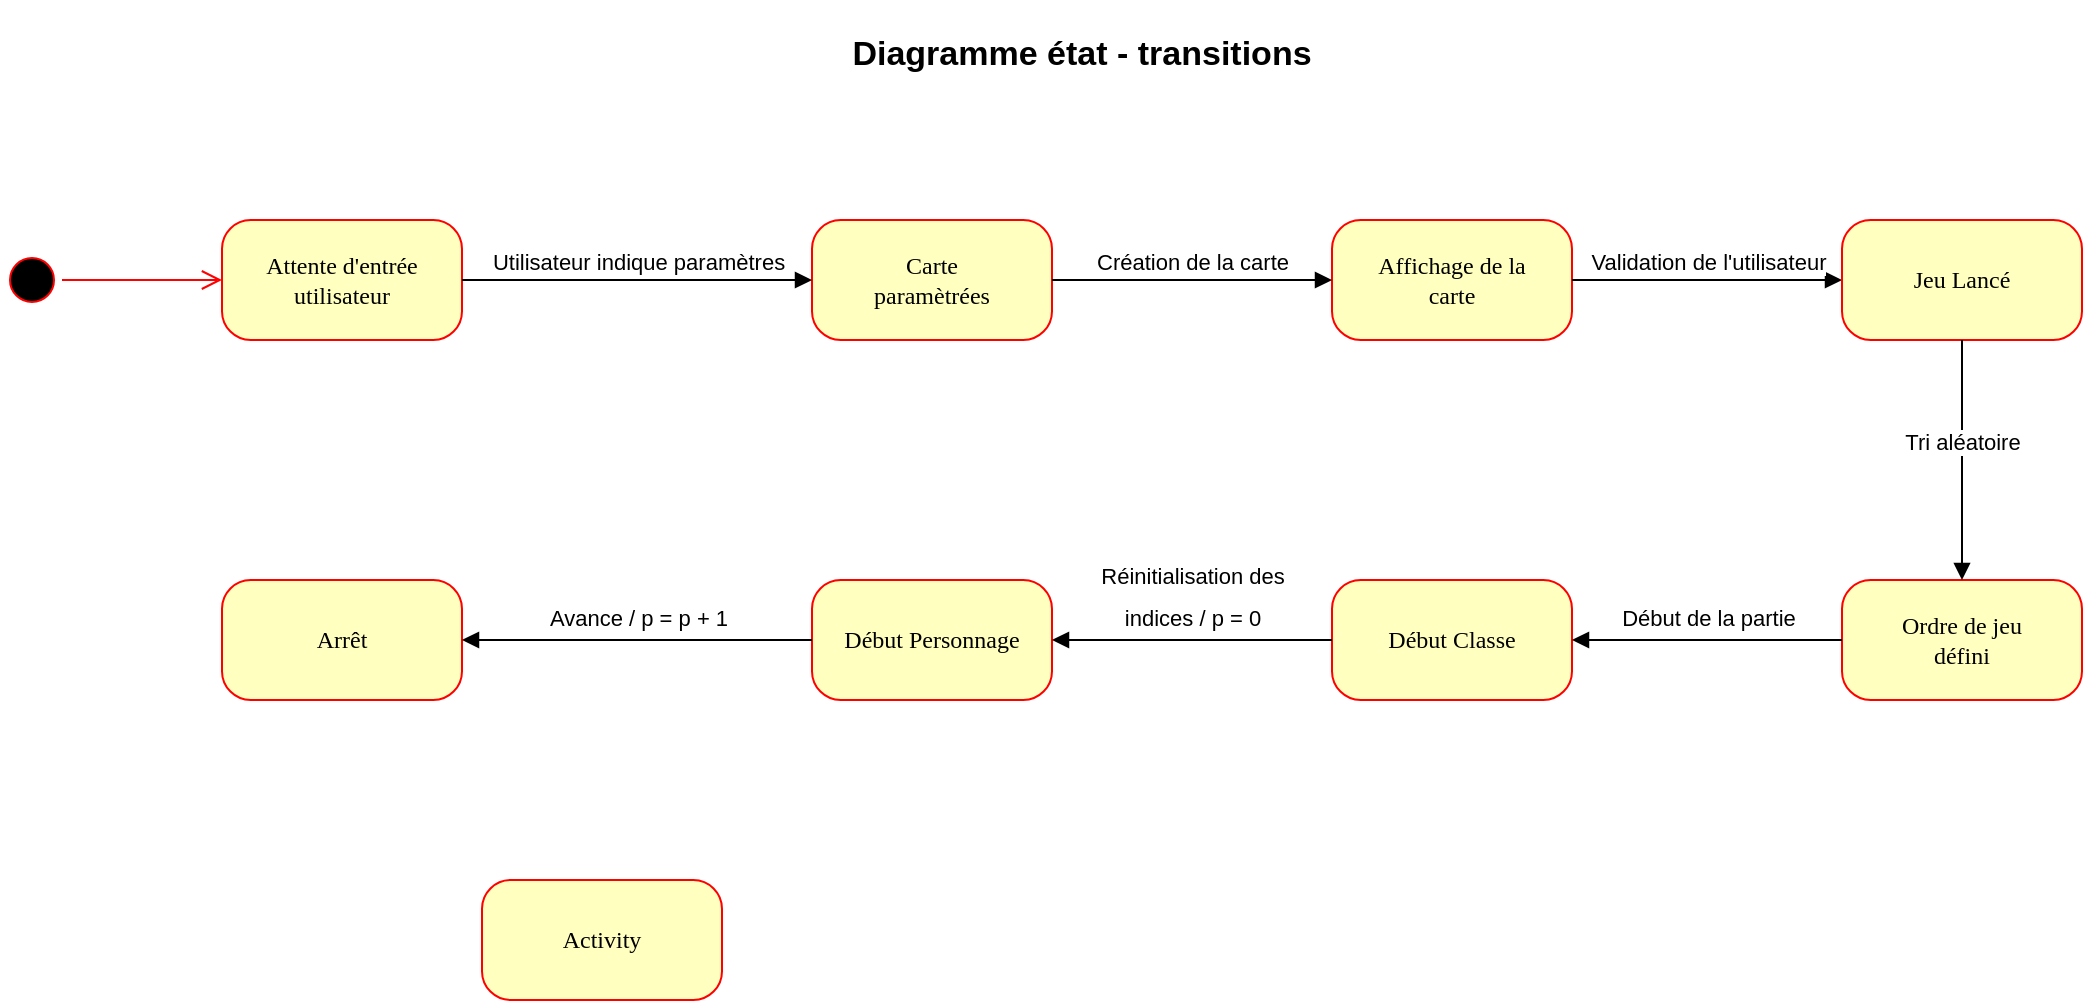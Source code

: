 <mxfile version="12.0.2" type="device" pages="1"><diagram name="Page-1" id="58cdce13-f638-feb5-8d6f-7d28b1aa9fa0"><mxGraphModel dx="1205" dy="634" grid="1" gridSize="10" guides="1" tooltips="1" connect="1" arrows="1" fold="1" page="1" pageScale="1" pageWidth="1100" pageHeight="850" background="#ffffff" math="0" shadow="0"><root><mxCell id="0"/><mxCell id="1" parent="0"/><mxCell id="382b91b5511bd0f7-1" value="" style="ellipse;html=1;shape=startState;fillColor=#000000;strokeColor=#ff0000;rounded=1;shadow=0;comic=0;labelBackgroundColor=none;fontFamily=Verdana;fontSize=12;fontColor=#000000;align=center;direction=south;" parent="1" vertex="1"><mxGeometry x="40" y="145" width="30" height="30" as="geometry"/></mxCell><mxCell id="382b91b5511bd0f7-6" value="Attente d'entrée utilisateur" style="rounded=1;whiteSpace=wrap;html=1;arcSize=24;fillColor=#ffffc0;strokeColor=#ff0000;shadow=0;comic=0;labelBackgroundColor=none;fontFamily=Verdana;fontSize=12;fontColor=#000000;align=center;" parent="1" vertex="1"><mxGeometry x="150" y="130" width="120" height="60" as="geometry"/></mxCell><mxCell id="382b91b5511bd0f7-7" value="&lt;div&gt;Carte &lt;br&gt;&lt;/div&gt;&lt;div&gt;paramètrées&lt;/div&gt;" style="rounded=1;whiteSpace=wrap;html=1;arcSize=24;fillColor=#ffffc0;strokeColor=#ff0000;shadow=0;comic=0;labelBackgroundColor=none;fontFamily=Verdana;fontSize=12;fontColor=#000000;align=center;" parent="1" vertex="1"><mxGeometry x="445" y="130" width="120" height="60" as="geometry"/></mxCell><mxCell id="382b91b5511bd0f7-9" value="&lt;div&gt;Affichage de la&lt;/div&gt;&lt;div&gt;carte&lt;br&gt;&lt;/div&gt;" style="rounded=1;whiteSpace=wrap;html=1;arcSize=24;fillColor=#ffffc0;strokeColor=#ff0000;shadow=0;comic=0;labelBackgroundColor=none;fontFamily=Verdana;fontSize=12;fontColor=#000000;align=center;" parent="1" vertex="1"><mxGeometry x="705" y="130" width="120" height="60" as="geometry"/></mxCell><mxCell id="382b91b5511bd0f7-10" value="Activity" style="rounded=1;whiteSpace=wrap;html=1;arcSize=24;fillColor=#ffffc0;strokeColor=#ff0000;shadow=0;comic=0;labelBackgroundColor=none;fontFamily=Verdana;fontSize=12;fontColor=#000000;align=center;" parent="1" vertex="1"><mxGeometry x="280" y="460" width="120" height="60" as="geometry"/></mxCell><mxCell id="2a3bc250acf0617d-9" style="edgeStyle=orthogonalEdgeStyle;html=1;labelBackgroundColor=none;endArrow=open;endSize=8;strokeColor=#ff0000;fontFamily=Verdana;fontSize=12;align=left;" parent="1" source="382b91b5511bd0f7-1" target="382b91b5511bd0f7-6" edge="1"><mxGeometry relative="1" as="geometry"/></mxCell><mxCell id="XSdmtjCTGofV4WeXrLUy-1" value="Validation de l'utilisateur" style="html=1;verticalAlign=bottom;endArrow=block;entryX=0;entryY=0.5;entryDx=0;entryDy=0;exitX=1;exitY=0.5;exitDx=0;exitDy=0;" edge="1" parent="1" source="382b91b5511bd0f7-9" target="XSdmtjCTGofV4WeXrLUy-7"><mxGeometry width="80" relative="1" as="geometry"><mxPoint x="850" y="160" as="sourcePoint"/><mxPoint x="930" y="160" as="targetPoint"/></mxGeometry></mxCell><mxCell id="XSdmtjCTGofV4WeXrLUy-2" value="Utilisateur indique paramètres" style="html=1;verticalAlign=bottom;endArrow=block;exitX=1;exitY=0.5;exitDx=0;exitDy=0;entryX=0;entryY=0.5;entryDx=0;entryDy=0;" edge="1" parent="1" source="382b91b5511bd0f7-6" target="382b91b5511bd0f7-7"><mxGeometry width="80" relative="1" as="geometry"><mxPoint x="280" y="160" as="sourcePoint"/><mxPoint x="360" y="160" as="targetPoint"/></mxGeometry></mxCell><mxCell id="XSdmtjCTGofV4WeXrLUy-3" value="&lt;div&gt;Création de la carte&lt;/div&gt;" style="html=1;verticalAlign=bottom;endArrow=block;entryX=0;entryY=0.5;entryDx=0;entryDy=0;exitX=1;exitY=0.5;exitDx=0;exitDy=0;" edge="1" parent="1" source="382b91b5511bd0f7-7" target="382b91b5511bd0f7-9"><mxGeometry width="80" relative="1" as="geometry"><mxPoint x="595" y="160" as="sourcePoint"/><mxPoint x="675" y="160" as="targetPoint"/></mxGeometry></mxCell><mxCell id="XSdmtjCTGofV4WeXrLUy-5" value="Diagramme état - transitions" style="text;align=center;fontStyle=1;verticalAlign=middle;spacingLeft=3;spacingRight=3;strokeColor=none;rotatable=0;points=[[0,0.5],[1,0.5]];portConstraint=eastwest;fontSize=17;" vertex="1" parent="1"><mxGeometry x="445" y="20" width="270" height="50" as="geometry"/></mxCell><mxCell id="XSdmtjCTGofV4WeXrLUy-7" value="Jeu Lancé" style="rounded=1;whiteSpace=wrap;html=1;arcSize=24;fillColor=#ffffc0;strokeColor=#ff0000;shadow=0;comic=0;labelBackgroundColor=none;fontFamily=Verdana;fontSize=12;fontColor=#000000;align=center;" vertex="1" parent="1"><mxGeometry x="960" y="130" width="120" height="60" as="geometry"/></mxCell><mxCell id="XSdmtjCTGofV4WeXrLUy-9" value="&lt;div&gt;Ordre de jeu &lt;br&gt;&lt;/div&gt;&lt;div&gt;défini&lt;/div&gt;" style="rounded=1;whiteSpace=wrap;html=1;arcSize=24;fillColor=#ffffc0;strokeColor=#ff0000;shadow=0;comic=0;labelBackgroundColor=none;fontFamily=Verdana;fontSize=12;fontColor=#000000;align=center;" vertex="1" parent="1"><mxGeometry x="960" y="310" width="120" height="60" as="geometry"/></mxCell><mxCell id="XSdmtjCTGofV4WeXrLUy-10" value="&lt;div style=&quot;font-size: 11px&quot;&gt;Tri aléatoire&lt;/div&gt;" style="html=1;verticalAlign=bottom;endArrow=block;fontSize=17;entryX=0.5;entryY=0;entryDx=0;entryDy=0;exitX=0.5;exitY=1;exitDx=0;exitDy=0;" edge="1" parent="1" source="XSdmtjCTGofV4WeXrLUy-7" target="XSdmtjCTGofV4WeXrLUy-9"><mxGeometry width="80" relative="1" as="geometry"><mxPoint x="1000" y="230" as="sourcePoint"/><mxPoint x="1080" y="230" as="targetPoint"/></mxGeometry></mxCell><mxCell id="XSdmtjCTGofV4WeXrLUy-11" value="Début Classe" style="rounded=1;whiteSpace=wrap;html=1;arcSize=24;fillColor=#ffffc0;strokeColor=#ff0000;shadow=0;comic=0;labelBackgroundColor=none;fontFamily=Verdana;fontSize=12;fontColor=#000000;align=center;" vertex="1" parent="1"><mxGeometry x="705" y="310" width="120" height="60" as="geometry"/></mxCell><mxCell id="XSdmtjCTGofV4WeXrLUy-12" value="&lt;font style=&quot;font-size: 11px&quot;&gt;Début de la partie&lt;/font&gt;" style="html=1;verticalAlign=bottom;endArrow=block;fontSize=17;entryX=1;entryY=0.5;entryDx=0;entryDy=0;exitX=0;exitY=0.5;exitDx=0;exitDy=0;" edge="1" parent="1" source="XSdmtjCTGofV4WeXrLUy-9" target="XSdmtjCTGofV4WeXrLUy-11"><mxGeometry width="80" relative="1" as="geometry"><mxPoint x="860" y="340" as="sourcePoint"/><mxPoint x="940" y="340" as="targetPoint"/></mxGeometry></mxCell><mxCell id="XSdmtjCTGofV4WeXrLUy-14" value="&lt;div&gt;Début Personnage&lt;/div&gt;" style="rounded=1;whiteSpace=wrap;html=1;arcSize=24;fillColor=#ffffc0;strokeColor=#ff0000;shadow=0;comic=0;labelBackgroundColor=none;fontFamily=Verdana;fontSize=12;fontColor=#000000;align=center;" vertex="1" parent="1"><mxGeometry x="445" y="310" width="120" height="60" as="geometry"/></mxCell><mxCell id="XSdmtjCTGofV4WeXrLUy-15" value="&lt;font style=&quot;font-size: 11px&quot;&gt;Réinitialisation des &lt;br&gt;indices / p = 0&lt;/font&gt;" style="html=1;verticalAlign=bottom;endArrow=block;fontSize=17;entryX=1;entryY=0.5;entryDx=0;entryDy=0;exitX=0;exitY=0.5;exitDx=0;exitDy=0;" edge="1" parent="1" source="XSdmtjCTGofV4WeXrLUy-11" target="XSdmtjCTGofV4WeXrLUy-14"><mxGeometry width="80" relative="1" as="geometry"><mxPoint x="590" y="400" as="sourcePoint"/><mxPoint x="670" y="400" as="targetPoint"/></mxGeometry></mxCell><mxCell id="XSdmtjCTGofV4WeXrLUy-16" value="Arrêt" style="rounded=1;whiteSpace=wrap;html=1;arcSize=24;fillColor=#ffffc0;strokeColor=#ff0000;shadow=0;comic=0;labelBackgroundColor=none;fontFamily=Verdana;fontSize=12;fontColor=#000000;align=center;" vertex="1" parent="1"><mxGeometry x="150" y="310" width="120" height="60" as="geometry"/></mxCell><mxCell id="XSdmtjCTGofV4WeXrLUy-17" value="&lt;div&gt;&lt;font style=&quot;font-size: 11px&quot;&gt;Avance / p = p + 1&lt;/font&gt;&lt;/div&gt;" style="html=1;verticalAlign=bottom;endArrow=block;fontSize=17;entryX=1;entryY=0.5;entryDx=0;entryDy=0;exitX=0;exitY=0.5;exitDx=0;exitDy=0;" edge="1" parent="1" source="XSdmtjCTGofV4WeXrLUy-14" target="XSdmtjCTGofV4WeXrLUy-16"><mxGeometry width="80" relative="1" as="geometry"><mxPoint x="320" y="350" as="sourcePoint"/><mxPoint x="400" y="350" as="targetPoint"/></mxGeometry></mxCell></root></mxGraphModel></diagram></mxfile>